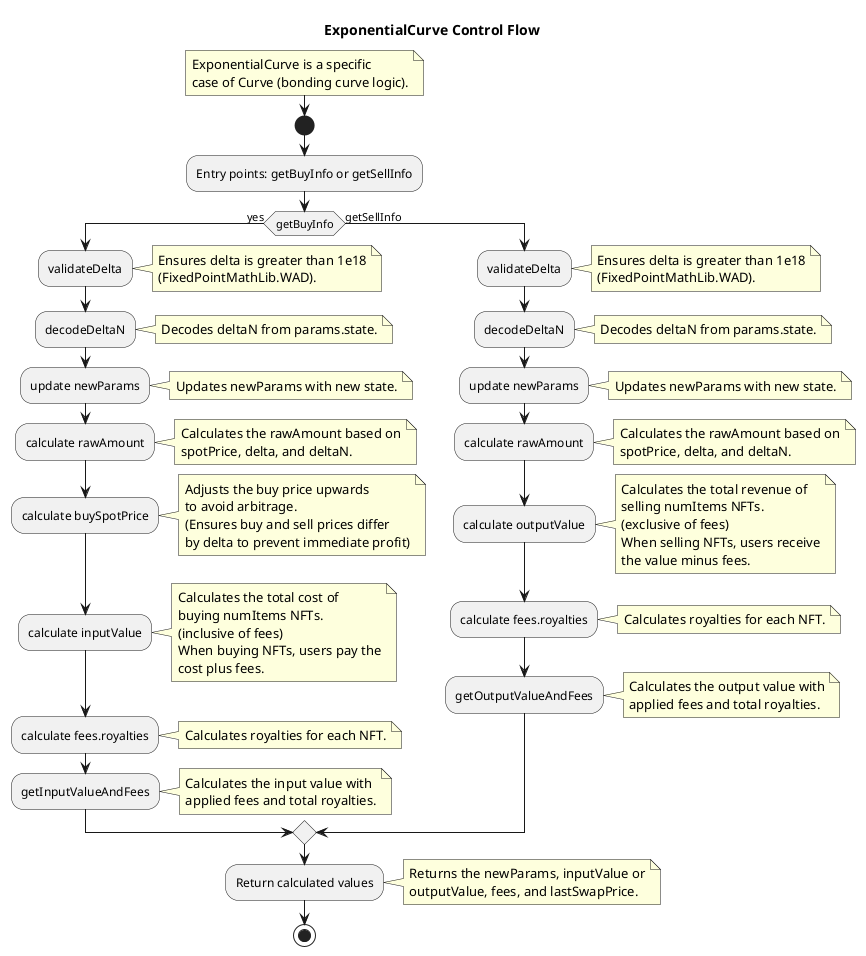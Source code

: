 @startuml
title ExponentialCurve Control Flow

note left
  ExponentialCurve is a specific
  case of Curve (bonding curve logic).
end note

start

:Entry points: getBuyInfo or getSellInfo;

if (getBuyInfo) then (yes)
  :validateDelta;
  note right
    Ensures delta is greater than 1e18
    (FixedPointMathLib.WAD).
  end note

  :decodeDeltaN;
  note right
    Decodes deltaN from params.state.
  end note

  :update newParams;
  note right
    Updates newParams with new state.
  end note

  :calculate rawAmount;
  note right
    Calculates the rawAmount based on
    spotPrice, delta, and deltaN.
  end note

  :calculate buySpotPrice;
  note right
    Adjusts the buy price upwards
    to avoid arbitrage.
    (Ensures buy and sell prices differ
    by delta to prevent immediate profit)
  end note

  :calculate inputValue;
  note right
    Calculates the total cost of
    buying numItems NFTs.
    (inclusive of fees)
    When buying NFTs, users pay the
    cost plus fees.
  end note

  :calculate fees.royalties;
  note right
    Calculates royalties for each NFT.
  end note

  :getInputValueAndFees;
  note right
    Calculates the input value with
    applied fees and total royalties.
  end note

else (getSellInfo)
  :validateDelta;
  note right
    Ensures delta is greater than 1e18
    (FixedPointMathLib.WAD).
  end note

  :decodeDeltaN;
  note right
    Decodes deltaN from params.state.
  end note

  :update newParams;
  note right
    Updates newParams with new state.
  end note

  :calculate rawAmount;
  note right
    Calculates the rawAmount based on
    spotPrice, delta, and deltaN.
  end note

  :calculate outputValue;
  note right
    Calculates the total revenue of
    selling numItems NFTs.
    (exclusive of fees)
    When selling NFTs, users receive
    the value minus fees.
  end note

  :calculate fees.royalties;
  note right
    Calculates royalties for each NFT.
  end note

  :getOutputValueAndFees;
  note right
    Calculates the output value with
    applied fees and total royalties.
  end note
endif

:Return calculated values;
note right
  Returns the newParams, inputValue or
  outputValue, fees, and lastSwapPrice.
end note

stop
@enduml
